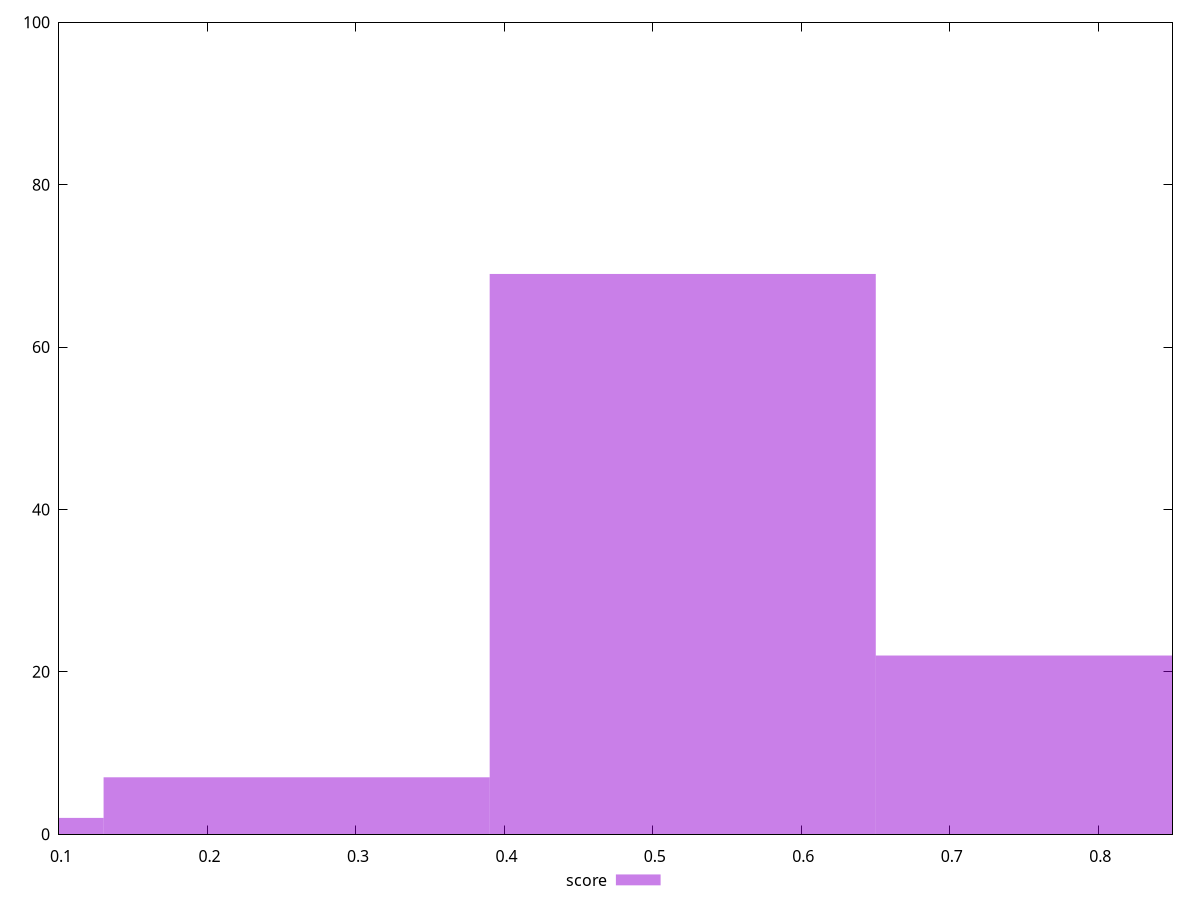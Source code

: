 reset

$score <<EOF
0 2
0.7801677578325518 22
0.5201118385550345 69
0.26005591927751726 7
EOF

set key outside below
set boxwidth 0.26005591927751726
set xrange [0.1:0.85]
set yrange [0:100]
set trange [0:100]
set style fill transparent solid 0.5 noborder
set terminal svg size 640, 490 enhanced background rgb 'white'
set output "report_00019_2021-02-10T18-14-37.922Z//speed-index/samples/pages+cached/score/histogram.svg"

plot $score title "score" with boxes

reset
